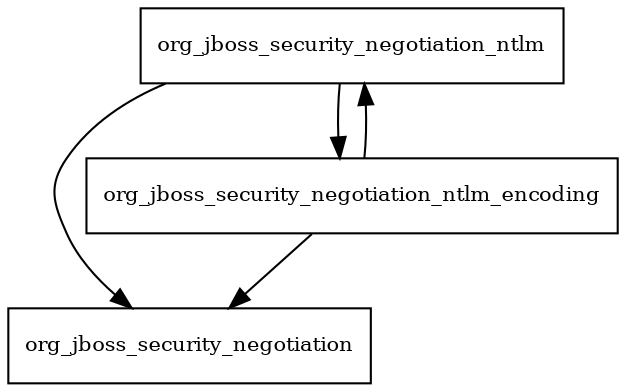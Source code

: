 digraph jboss_negotiation_ntlm_2_3_3_Final_redhat_1_package_dependencies {
  node [shape = box, fontsize=10.0];
  org_jboss_security_negotiation_ntlm -> org_jboss_security_negotiation;
  org_jboss_security_negotiation_ntlm -> org_jboss_security_negotiation_ntlm_encoding;
  org_jboss_security_negotiation_ntlm_encoding -> org_jboss_security_negotiation;
  org_jboss_security_negotiation_ntlm_encoding -> org_jboss_security_negotiation_ntlm;
}
